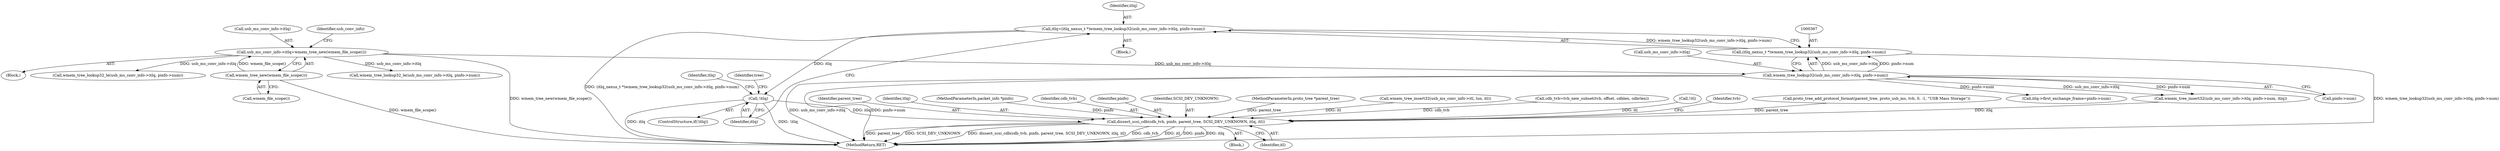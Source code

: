 digraph "0_wireshark_2cb5985bf47bdc8bea78d28483ed224abdd33dc6_1@pointer" {
"1000364" [label="(Call,itlq=(itlq_nexus_t *)wmem_tree_lookup32(usb_ms_conv_info->itlq, pinfo->num))"];
"1000366" [label="(Call,(itlq_nexus_t *)wmem_tree_lookup32(usb_ms_conv_info->itlq, pinfo->num))"];
"1000368" [label="(Call,wmem_tree_lookup32(usb_ms_conv_info->itlq, pinfo->num))"];
"1000174" [label="(Call,usb_ms_conv_info->itlq=wmem_tree_new(wmem_file_scope()))"];
"1000178" [label="(Call,wmem_tree_new(wmem_file_scope()))"];
"1000376" [label="(Call,!itlq)"];
"1000513" [label="(Call,dissect_scsi_cdb(cdb_tvb, pinfo, parent_tree, SCSI_DEV_UNKNOWN, itlq, itl))"];
"1000174" [label="(Call,usb_ms_conv_info->itlq=wmem_tree_new(wmem_file_scope()))"];
"1000372" [label="(Call,pinfo->num)"];
"1000368" [label="(Call,wmem_tree_lookup32(usb_ms_conv_info->itlq, pinfo->num))"];
"1000515" [label="(Identifier,pinfo)"];
"1000517" [label="(Identifier,SCSI_DEV_UNKNOWN)"];
"1000178" [label="(Call,wmem_tree_new(wmem_file_scope()))"];
"1000513" [label="(Call,dissect_scsi_cdb(cdb_tvb, pinfo, parent_tree, SCSI_DEV_UNKNOWN, itlq, itl))"];
"1000123" [label="(MethodParameterIn,proto_tree *parent_tree)"];
"1000358" [label="(Call,wmem_tree_insert32(usb_ms_conv_info->itl, lun, itl))"];
"1000369" [label="(Call,usb_ms_conv_info->itlq)"];
"1000506" [label="(Call,cdb_tvb=tvb_new_subset(tvb, offset, cdblen, cdbrlen))"];
"1000583" [label="(Call,wmem_tree_lookup32_le(usb_ms_conv_info->itlq, pinfo->num))"];
"1000505" [label="(Block,)"];
"1000463" [label="(Call,wmem_tree_insert32(usb_ms_conv_info->itlq, pinfo->num, itlq))"];
"1000175" [label="(Call,usb_ms_conv_info->itlq)"];
"1000375" [label="(ControlStructure,if(!itlq))"];
"1000162" [label="(Block,)"];
"1000649" [label="(Call,wmem_tree_lookup32_le(usb_ms_conv_info->itlq, pinfo->num))"];
"1000519" [label="(Identifier,itl)"];
"1000692" [label="(MethodReturn,RET)"];
"1000340" [label="(Call,!itl)"];
"1000366" [label="(Call,(itlq_nexus_t *)wmem_tree_lookup32(usb_ms_conv_info->itlq, pinfo->num))"];
"1000522" [label="(Identifier,tvb)"];
"1000179" [label="(Call,wmem_file_scope())"];
"1000364" [label="(Call,itlq=(itlq_nexus_t *)wmem_tree_lookup32(usb_ms_conv_info->itlq, pinfo->num))"];
"1000220" [label="(Call,proto_tree_add_protocol_format(parent_tree, proto_usb_ms, tvb, 0, -1, \"USB Mass Storage\"))"];
"1000249" [label="(Block,)"];
"1000380" [label="(Identifier,itlq)"];
"1000182" [label="(Identifier,usb_conv_info)"];
"1000516" [label="(Identifier,parent_tree)"];
"1000518" [label="(Identifier,itlq)"];
"1000122" [label="(MethodParameterIn,packet_info *pinfo)"];
"1000472" [label="(Identifier,tree)"];
"1000514" [label="(Identifier,cdb_tvb)"];
"1000377" [label="(Identifier,itlq)"];
"1000436" [label="(Call,itlq->first_exchange_frame=pinfo->num)"];
"1000376" [label="(Call,!itlq)"];
"1000365" [label="(Identifier,itlq)"];
"1000364" -> "1000249"  [label="AST: "];
"1000364" -> "1000366"  [label="CFG: "];
"1000365" -> "1000364"  [label="AST: "];
"1000366" -> "1000364"  [label="AST: "];
"1000377" -> "1000364"  [label="CFG: "];
"1000364" -> "1000692"  [label="DDG: (itlq_nexus_t *)wmem_tree_lookup32(usb_ms_conv_info->itlq, pinfo->num)"];
"1000366" -> "1000364"  [label="DDG: wmem_tree_lookup32(usb_ms_conv_info->itlq, pinfo->num)"];
"1000364" -> "1000376"  [label="DDG: itlq"];
"1000366" -> "1000368"  [label="CFG: "];
"1000367" -> "1000366"  [label="AST: "];
"1000368" -> "1000366"  [label="AST: "];
"1000366" -> "1000692"  [label="DDG: wmem_tree_lookup32(usb_ms_conv_info->itlq, pinfo->num)"];
"1000368" -> "1000366"  [label="DDG: usb_ms_conv_info->itlq"];
"1000368" -> "1000366"  [label="DDG: pinfo->num"];
"1000368" -> "1000372"  [label="CFG: "];
"1000369" -> "1000368"  [label="AST: "];
"1000372" -> "1000368"  [label="AST: "];
"1000368" -> "1000692"  [label="DDG: usb_ms_conv_info->itlq"];
"1000368" -> "1000692"  [label="DDG: pinfo->num"];
"1000174" -> "1000368"  [label="DDG: usb_ms_conv_info->itlq"];
"1000368" -> "1000436"  [label="DDG: pinfo->num"];
"1000368" -> "1000463"  [label="DDG: usb_ms_conv_info->itlq"];
"1000368" -> "1000463"  [label="DDG: pinfo->num"];
"1000174" -> "1000162"  [label="AST: "];
"1000174" -> "1000178"  [label="CFG: "];
"1000175" -> "1000174"  [label="AST: "];
"1000178" -> "1000174"  [label="AST: "];
"1000182" -> "1000174"  [label="CFG: "];
"1000174" -> "1000692"  [label="DDG: wmem_tree_new(wmem_file_scope())"];
"1000178" -> "1000174"  [label="DDG: wmem_file_scope()"];
"1000174" -> "1000583"  [label="DDG: usb_ms_conv_info->itlq"];
"1000174" -> "1000649"  [label="DDG: usb_ms_conv_info->itlq"];
"1000178" -> "1000179"  [label="CFG: "];
"1000179" -> "1000178"  [label="AST: "];
"1000178" -> "1000692"  [label="DDG: wmem_file_scope()"];
"1000376" -> "1000375"  [label="AST: "];
"1000376" -> "1000377"  [label="CFG: "];
"1000377" -> "1000376"  [label="AST: "];
"1000380" -> "1000376"  [label="CFG: "];
"1000472" -> "1000376"  [label="CFG: "];
"1000376" -> "1000692"  [label="DDG: !itlq"];
"1000376" -> "1000692"  [label="DDG: itlq"];
"1000376" -> "1000513"  [label="DDG: itlq"];
"1000513" -> "1000505"  [label="AST: "];
"1000513" -> "1000519"  [label="CFG: "];
"1000514" -> "1000513"  [label="AST: "];
"1000515" -> "1000513"  [label="AST: "];
"1000516" -> "1000513"  [label="AST: "];
"1000517" -> "1000513"  [label="AST: "];
"1000518" -> "1000513"  [label="AST: "];
"1000519" -> "1000513"  [label="AST: "];
"1000522" -> "1000513"  [label="CFG: "];
"1000513" -> "1000692"  [label="DDG: dissect_scsi_cdb(cdb_tvb, pinfo, parent_tree, SCSI_DEV_UNKNOWN, itlq, itl)"];
"1000513" -> "1000692"  [label="DDG: cdb_tvb"];
"1000513" -> "1000692"  [label="DDG: itl"];
"1000513" -> "1000692"  [label="DDG: pinfo"];
"1000513" -> "1000692"  [label="DDG: itlq"];
"1000513" -> "1000692"  [label="DDG: parent_tree"];
"1000513" -> "1000692"  [label="DDG: SCSI_DEV_UNKNOWN"];
"1000506" -> "1000513"  [label="DDG: cdb_tvb"];
"1000122" -> "1000513"  [label="DDG: pinfo"];
"1000220" -> "1000513"  [label="DDG: parent_tree"];
"1000123" -> "1000513"  [label="DDG: parent_tree"];
"1000463" -> "1000513"  [label="DDG: itlq"];
"1000340" -> "1000513"  [label="DDG: itl"];
"1000358" -> "1000513"  [label="DDG: itl"];
}

